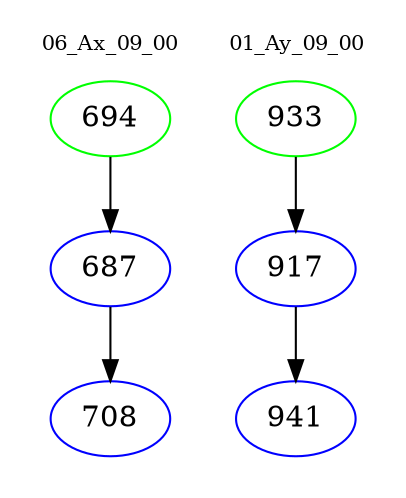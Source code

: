 digraph{
subgraph cluster_0 {
color = white
label = "06_Ax_09_00";
fontsize=10;
T0_694 [label="694", color="green"]
T0_694 -> T0_687 [color="black"]
T0_687 [label="687", color="blue"]
T0_687 -> T0_708 [color="black"]
T0_708 [label="708", color="blue"]
}
subgraph cluster_1 {
color = white
label = "01_Ay_09_00";
fontsize=10;
T1_933 [label="933", color="green"]
T1_933 -> T1_917 [color="black"]
T1_917 [label="917", color="blue"]
T1_917 -> T1_941 [color="black"]
T1_941 [label="941", color="blue"]
}
}
